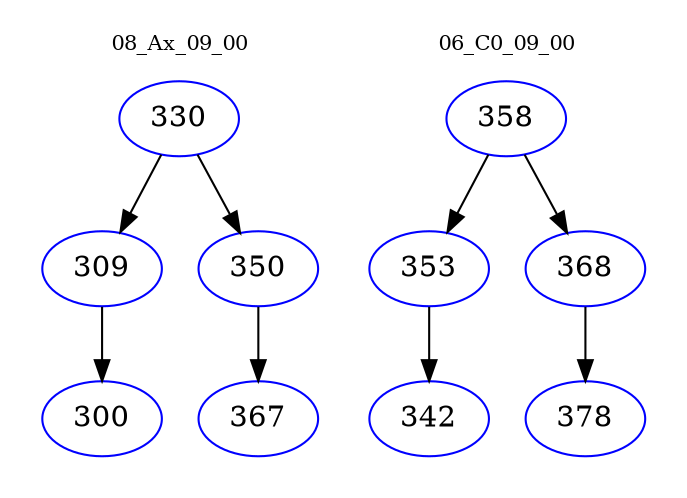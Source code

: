 digraph{
subgraph cluster_0 {
color = white
label = "08_Ax_09_00";
fontsize=10;
T0_330 [label="330", color="blue"]
T0_330 -> T0_309 [color="black"]
T0_309 [label="309", color="blue"]
T0_309 -> T0_300 [color="black"]
T0_300 [label="300", color="blue"]
T0_330 -> T0_350 [color="black"]
T0_350 [label="350", color="blue"]
T0_350 -> T0_367 [color="black"]
T0_367 [label="367", color="blue"]
}
subgraph cluster_1 {
color = white
label = "06_C0_09_00";
fontsize=10;
T1_358 [label="358", color="blue"]
T1_358 -> T1_353 [color="black"]
T1_353 [label="353", color="blue"]
T1_353 -> T1_342 [color="black"]
T1_342 [label="342", color="blue"]
T1_358 -> T1_368 [color="black"]
T1_368 [label="368", color="blue"]
T1_368 -> T1_378 [color="black"]
T1_378 [label="378", color="blue"]
}
}
